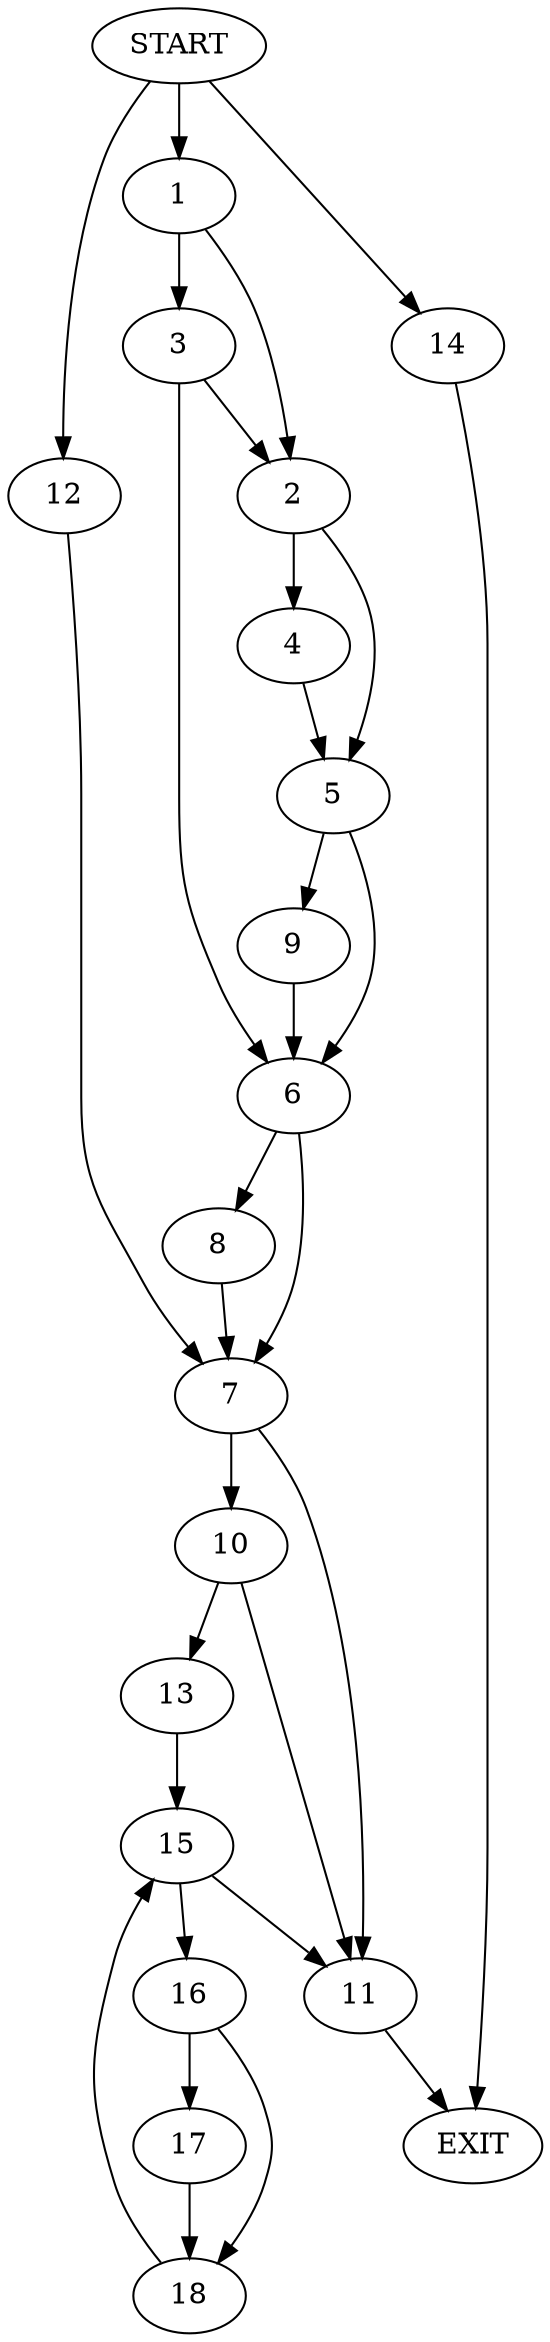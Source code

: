 digraph {
0 [label="START"]
19 [label="EXIT"]
0 -> 1
1 -> 2
1 -> 3
2 -> 4
2 -> 5
3 -> 2
3 -> 6
6 -> 7
6 -> 8
5 -> 9
5 -> 6
4 -> 5
9 -> 6
8 -> 7
7 -> 10
7 -> 11
0 -> 12
12 -> 7
10 -> 13
10 -> 11
11 -> 19
0 -> 14
14 -> 19
13 -> 15
15 -> 16
15 -> 11
16 -> 17
16 -> 18
18 -> 15
17 -> 18
}
